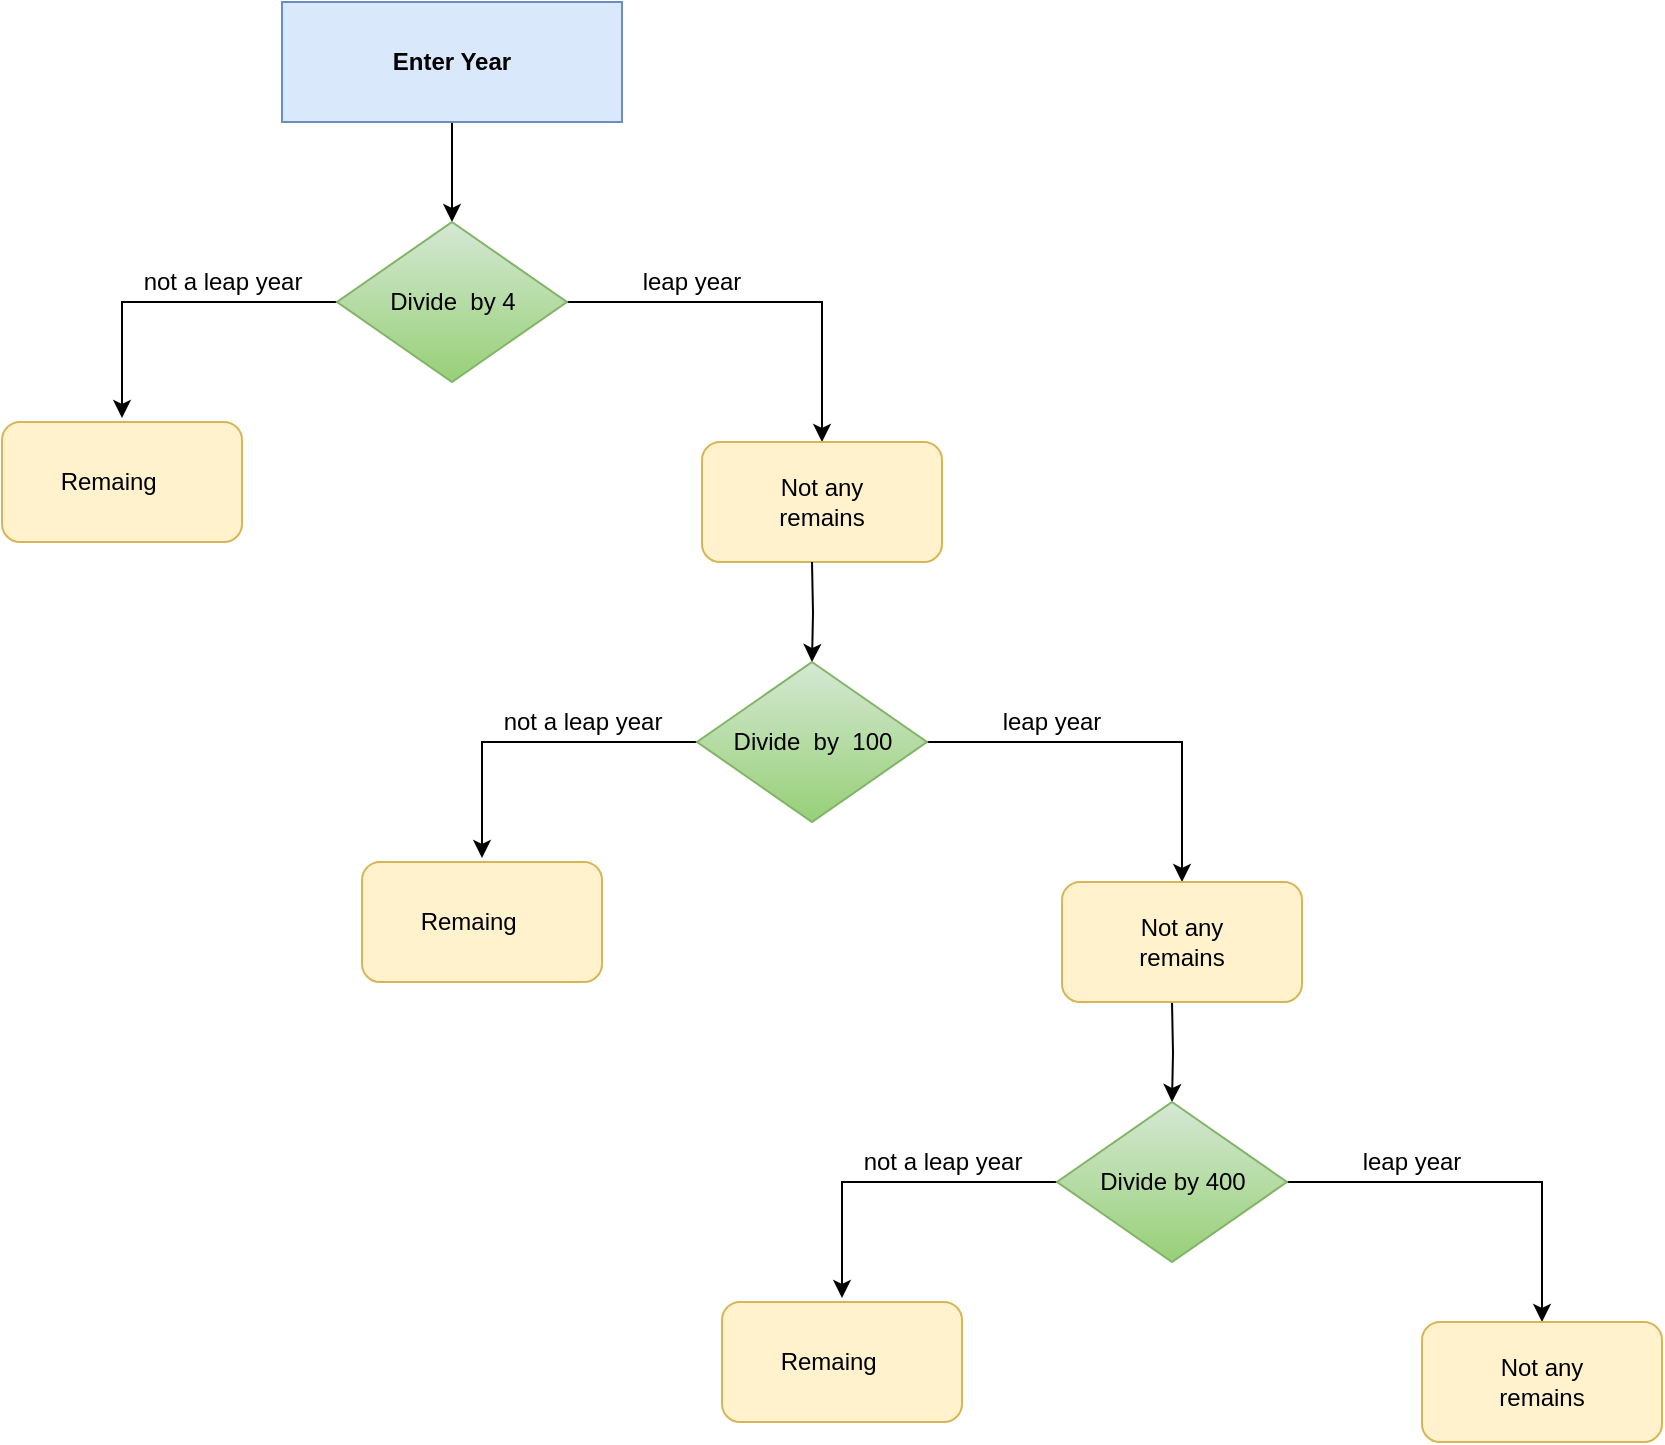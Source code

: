 <mxfile version="13.6.2" type="github">
  <diagram id="ZGMmvDZdMoNJGduGo5os" name="Page-1">
    <mxGraphModel dx="946" dy="662" grid="1" gridSize="10" guides="1" tooltips="1" connect="1" arrows="1" fold="1" page="1" pageScale="1" pageWidth="827" pageHeight="1169" math="0" shadow="0">
      <root>
        <mxCell id="0" />
        <mxCell id="1" parent="0" />
        <mxCell id="1ypN2AIa47rlvgvXfcB--6" style="edgeStyle=orthogonalEdgeStyle;rounded=0;orthogonalLoop=1;jettySize=auto;html=1;exitX=0.5;exitY=1;exitDx=0;exitDy=0;entryX=0.5;entryY=0;entryDx=0;entryDy=0;" edge="1" parent="1" source="1ypN2AIa47rlvgvXfcB--1" target="1ypN2AIa47rlvgvXfcB--2">
          <mxGeometry relative="1" as="geometry" />
        </mxCell>
        <mxCell id="1ypN2AIa47rlvgvXfcB--1" value="&lt;b&gt;Enter Year&lt;/b&gt;" style="rounded=0;whiteSpace=wrap;html=1;fillColor=#dae8fc;strokeColor=#6c8ebf;" vertex="1" parent="1">
          <mxGeometry x="180" y="40" width="170" height="60" as="geometry" />
        </mxCell>
        <mxCell id="1ypN2AIa47rlvgvXfcB--8" style="edgeStyle=orthogonalEdgeStyle;rounded=0;orthogonalLoop=1;jettySize=auto;html=1;exitX=0;exitY=0.5;exitDx=0;exitDy=0;" edge="1" parent="1" source="1ypN2AIa47rlvgvXfcB--2">
          <mxGeometry relative="1" as="geometry">
            <mxPoint x="100" y="248" as="targetPoint" />
            <Array as="points">
              <mxPoint x="100" y="190" />
              <mxPoint x="100" y="248" />
            </Array>
          </mxGeometry>
        </mxCell>
        <mxCell id="1ypN2AIa47rlvgvXfcB--10" style="edgeStyle=orthogonalEdgeStyle;rounded=0;orthogonalLoop=1;jettySize=auto;html=1;exitX=1;exitY=0.5;exitDx=0;exitDy=0;entryX=0.5;entryY=0;entryDx=0;entryDy=0;" edge="1" parent="1" source="1ypN2AIa47rlvgvXfcB--2" target="1ypN2AIa47rlvgvXfcB--4">
          <mxGeometry relative="1" as="geometry" />
        </mxCell>
        <mxCell id="1ypN2AIa47rlvgvXfcB--2" value="Divide &amp;nbsp;by 4" style="rhombus;whiteSpace=wrap;html=1;gradientColor=#97d077;fillColor=#d5e8d4;strokeColor=#82b366;" vertex="1" parent="1">
          <mxGeometry x="207.5" y="150" width="115" height="80" as="geometry" />
        </mxCell>
        <mxCell id="1ypN2AIa47rlvgvXfcB--3" value="" style="rounded=1;whiteSpace=wrap;html=1;fillColor=#fff2cc;strokeColor=#d6b656;" vertex="1" parent="1">
          <mxGeometry x="40" y="250" width="120" height="60" as="geometry" />
        </mxCell>
        <mxCell id="1ypN2AIa47rlvgvXfcB--4" value="" style="rounded=1;whiteSpace=wrap;html=1;fillColor=#fff2cc;strokeColor=#d6b656;" vertex="1" parent="1">
          <mxGeometry x="390" y="260" width="120" height="60" as="geometry" />
        </mxCell>
        <mxCell id="1ypN2AIa47rlvgvXfcB--11" value="not a leap year" style="text;html=1;align=center;verticalAlign=middle;resizable=0;points=[];autosize=1;" vertex="1" parent="1">
          <mxGeometry x="105" y="170" width="90" height="20" as="geometry" />
        </mxCell>
        <mxCell id="1ypN2AIa47rlvgvXfcB--13" value="leap year" style="text;html=1;strokeColor=none;fillColor=none;align=center;verticalAlign=middle;whiteSpace=wrap;rounded=0;" vertex="1" parent="1">
          <mxGeometry x="350" y="170" width="70" height="20" as="geometry" />
        </mxCell>
        <mxCell id="1ypN2AIa47rlvgvXfcB--15" value="Remaing&amp;nbsp;" style="text;html=1;strokeColor=none;fillColor=none;align=center;verticalAlign=middle;whiteSpace=wrap;rounded=0;" vertex="1" parent="1">
          <mxGeometry x="70" y="270" width="50" height="20" as="geometry" />
        </mxCell>
        <mxCell id="1ypN2AIa47rlvgvXfcB--16" value="Not any remains" style="text;html=1;strokeColor=none;fillColor=none;align=center;verticalAlign=middle;whiteSpace=wrap;rounded=0;" vertex="1" parent="1">
          <mxGeometry x="410" y="280" width="80" height="20" as="geometry" />
        </mxCell>
        <mxCell id="1ypN2AIa47rlvgvXfcB--57" style="edgeStyle=orthogonalEdgeStyle;rounded=0;orthogonalLoop=1;jettySize=auto;html=1;exitX=0.5;exitY=1;exitDx=0;exitDy=0;entryX=0.5;entryY=0;entryDx=0;entryDy=0;" edge="1" parent="1" target="1ypN2AIa47rlvgvXfcB--60">
          <mxGeometry relative="1" as="geometry">
            <mxPoint x="625" y="540" as="sourcePoint" />
          </mxGeometry>
        </mxCell>
        <mxCell id="1ypN2AIa47rlvgvXfcB--58" style="edgeStyle=orthogonalEdgeStyle;rounded=0;orthogonalLoop=1;jettySize=auto;html=1;exitX=0;exitY=0.5;exitDx=0;exitDy=0;" edge="1" parent="1" source="1ypN2AIa47rlvgvXfcB--60">
          <mxGeometry relative="1" as="geometry">
            <mxPoint x="460" y="688" as="targetPoint" />
            <Array as="points">
              <mxPoint x="460" y="630" />
              <mxPoint x="460" y="688" />
            </Array>
          </mxGeometry>
        </mxCell>
        <mxCell id="1ypN2AIa47rlvgvXfcB--59" style="edgeStyle=orthogonalEdgeStyle;rounded=0;orthogonalLoop=1;jettySize=auto;html=1;exitX=1;exitY=0.5;exitDx=0;exitDy=0;entryX=0.5;entryY=0;entryDx=0;entryDy=0;" edge="1" parent="1" source="1ypN2AIa47rlvgvXfcB--60" target="1ypN2AIa47rlvgvXfcB--62">
          <mxGeometry relative="1" as="geometry" />
        </mxCell>
        <mxCell id="1ypN2AIa47rlvgvXfcB--60" value="Divide by 400" style="rhombus;whiteSpace=wrap;html=1;gradientColor=#97d077;fillColor=#d5e8d4;strokeColor=#82b366;" vertex="1" parent="1">
          <mxGeometry x="567.5" y="590" width="115" height="80" as="geometry" />
        </mxCell>
        <mxCell id="1ypN2AIa47rlvgvXfcB--61" value="" style="rounded=1;whiteSpace=wrap;html=1;fillColor=#fff2cc;strokeColor=#d6b656;" vertex="1" parent="1">
          <mxGeometry x="400" y="690" width="120" height="60" as="geometry" />
        </mxCell>
        <mxCell id="1ypN2AIa47rlvgvXfcB--62" value="" style="rounded=1;whiteSpace=wrap;html=1;fillColor=#fff2cc;strokeColor=#d6b656;" vertex="1" parent="1">
          <mxGeometry x="750" y="700" width="120" height="60" as="geometry" />
        </mxCell>
        <mxCell id="1ypN2AIa47rlvgvXfcB--63" value="not a leap year" style="text;html=1;align=center;verticalAlign=middle;resizable=0;points=[];autosize=1;" vertex="1" parent="1">
          <mxGeometry x="465" y="610" width="90" height="20" as="geometry" />
        </mxCell>
        <mxCell id="1ypN2AIa47rlvgvXfcB--64" value="leap year" style="text;html=1;strokeColor=none;fillColor=none;align=center;verticalAlign=middle;whiteSpace=wrap;rounded=0;" vertex="1" parent="1">
          <mxGeometry x="710" y="610" width="70" height="20" as="geometry" />
        </mxCell>
        <mxCell id="1ypN2AIa47rlvgvXfcB--65" value="Remaing&amp;nbsp;" style="text;html=1;strokeColor=none;fillColor=none;align=center;verticalAlign=middle;whiteSpace=wrap;rounded=0;" vertex="1" parent="1">
          <mxGeometry x="430" y="710" width="50" height="20" as="geometry" />
        </mxCell>
        <mxCell id="1ypN2AIa47rlvgvXfcB--66" value="Not any remains" style="text;html=1;strokeColor=none;fillColor=none;align=center;verticalAlign=middle;whiteSpace=wrap;rounded=0;" vertex="1" parent="1">
          <mxGeometry x="770" y="720" width="80" height="20" as="geometry" />
        </mxCell>
        <mxCell id="1ypN2AIa47rlvgvXfcB--67" style="edgeStyle=orthogonalEdgeStyle;rounded=0;orthogonalLoop=1;jettySize=auto;html=1;exitX=0.5;exitY=1;exitDx=0;exitDy=0;entryX=0.5;entryY=0;entryDx=0;entryDy=0;" edge="1" parent="1" target="1ypN2AIa47rlvgvXfcB--70">
          <mxGeometry relative="1" as="geometry">
            <mxPoint x="445" y="320" as="sourcePoint" />
          </mxGeometry>
        </mxCell>
        <mxCell id="1ypN2AIa47rlvgvXfcB--68" style="edgeStyle=orthogonalEdgeStyle;rounded=0;orthogonalLoop=1;jettySize=auto;html=1;exitX=0;exitY=0.5;exitDx=0;exitDy=0;" edge="1" parent="1" source="1ypN2AIa47rlvgvXfcB--70">
          <mxGeometry relative="1" as="geometry">
            <mxPoint x="280" y="468" as="targetPoint" />
            <Array as="points">
              <mxPoint x="280" y="410" />
              <mxPoint x="280" y="468" />
            </Array>
          </mxGeometry>
        </mxCell>
        <mxCell id="1ypN2AIa47rlvgvXfcB--69" style="edgeStyle=orthogonalEdgeStyle;rounded=0;orthogonalLoop=1;jettySize=auto;html=1;exitX=1;exitY=0.5;exitDx=0;exitDy=0;entryX=0.5;entryY=0;entryDx=0;entryDy=0;" edge="1" parent="1" source="1ypN2AIa47rlvgvXfcB--70" target="1ypN2AIa47rlvgvXfcB--72">
          <mxGeometry relative="1" as="geometry" />
        </mxCell>
        <mxCell id="1ypN2AIa47rlvgvXfcB--70" value="Divide &amp;nbsp;by &amp;nbsp;100" style="rhombus;whiteSpace=wrap;html=1;gradientColor=#97d077;fillColor=#d5e8d4;strokeColor=#82b366;" vertex="1" parent="1">
          <mxGeometry x="387.5" y="370" width="115" height="80" as="geometry" />
        </mxCell>
        <mxCell id="1ypN2AIa47rlvgvXfcB--71" value="" style="rounded=1;whiteSpace=wrap;html=1;fillColor=#fff2cc;strokeColor=#d6b656;" vertex="1" parent="1">
          <mxGeometry x="220" y="470" width="120" height="60" as="geometry" />
        </mxCell>
        <mxCell id="1ypN2AIa47rlvgvXfcB--72" value="" style="rounded=1;whiteSpace=wrap;html=1;fillColor=#fff2cc;strokeColor=#d6b656;" vertex="1" parent="1">
          <mxGeometry x="570" y="480" width="120" height="60" as="geometry" />
        </mxCell>
        <mxCell id="1ypN2AIa47rlvgvXfcB--73" value="not a leap year" style="text;html=1;align=center;verticalAlign=middle;resizable=0;points=[];autosize=1;" vertex="1" parent="1">
          <mxGeometry x="285" y="390" width="90" height="20" as="geometry" />
        </mxCell>
        <mxCell id="1ypN2AIa47rlvgvXfcB--74" value="leap year" style="text;html=1;strokeColor=none;fillColor=none;align=center;verticalAlign=middle;whiteSpace=wrap;rounded=0;" vertex="1" parent="1">
          <mxGeometry x="530" y="390" width="70" height="20" as="geometry" />
        </mxCell>
        <mxCell id="1ypN2AIa47rlvgvXfcB--75" value="Remaing&amp;nbsp;" style="text;html=1;strokeColor=none;fillColor=none;align=center;verticalAlign=middle;whiteSpace=wrap;rounded=0;" vertex="1" parent="1">
          <mxGeometry x="250" y="490" width="50" height="20" as="geometry" />
        </mxCell>
        <mxCell id="1ypN2AIa47rlvgvXfcB--76" value="Not any remains" style="text;html=1;strokeColor=none;fillColor=none;align=center;verticalAlign=middle;whiteSpace=wrap;rounded=0;" vertex="1" parent="1">
          <mxGeometry x="590" y="500" width="80" height="20" as="geometry" />
        </mxCell>
      </root>
    </mxGraphModel>
  </diagram>
</mxfile>
